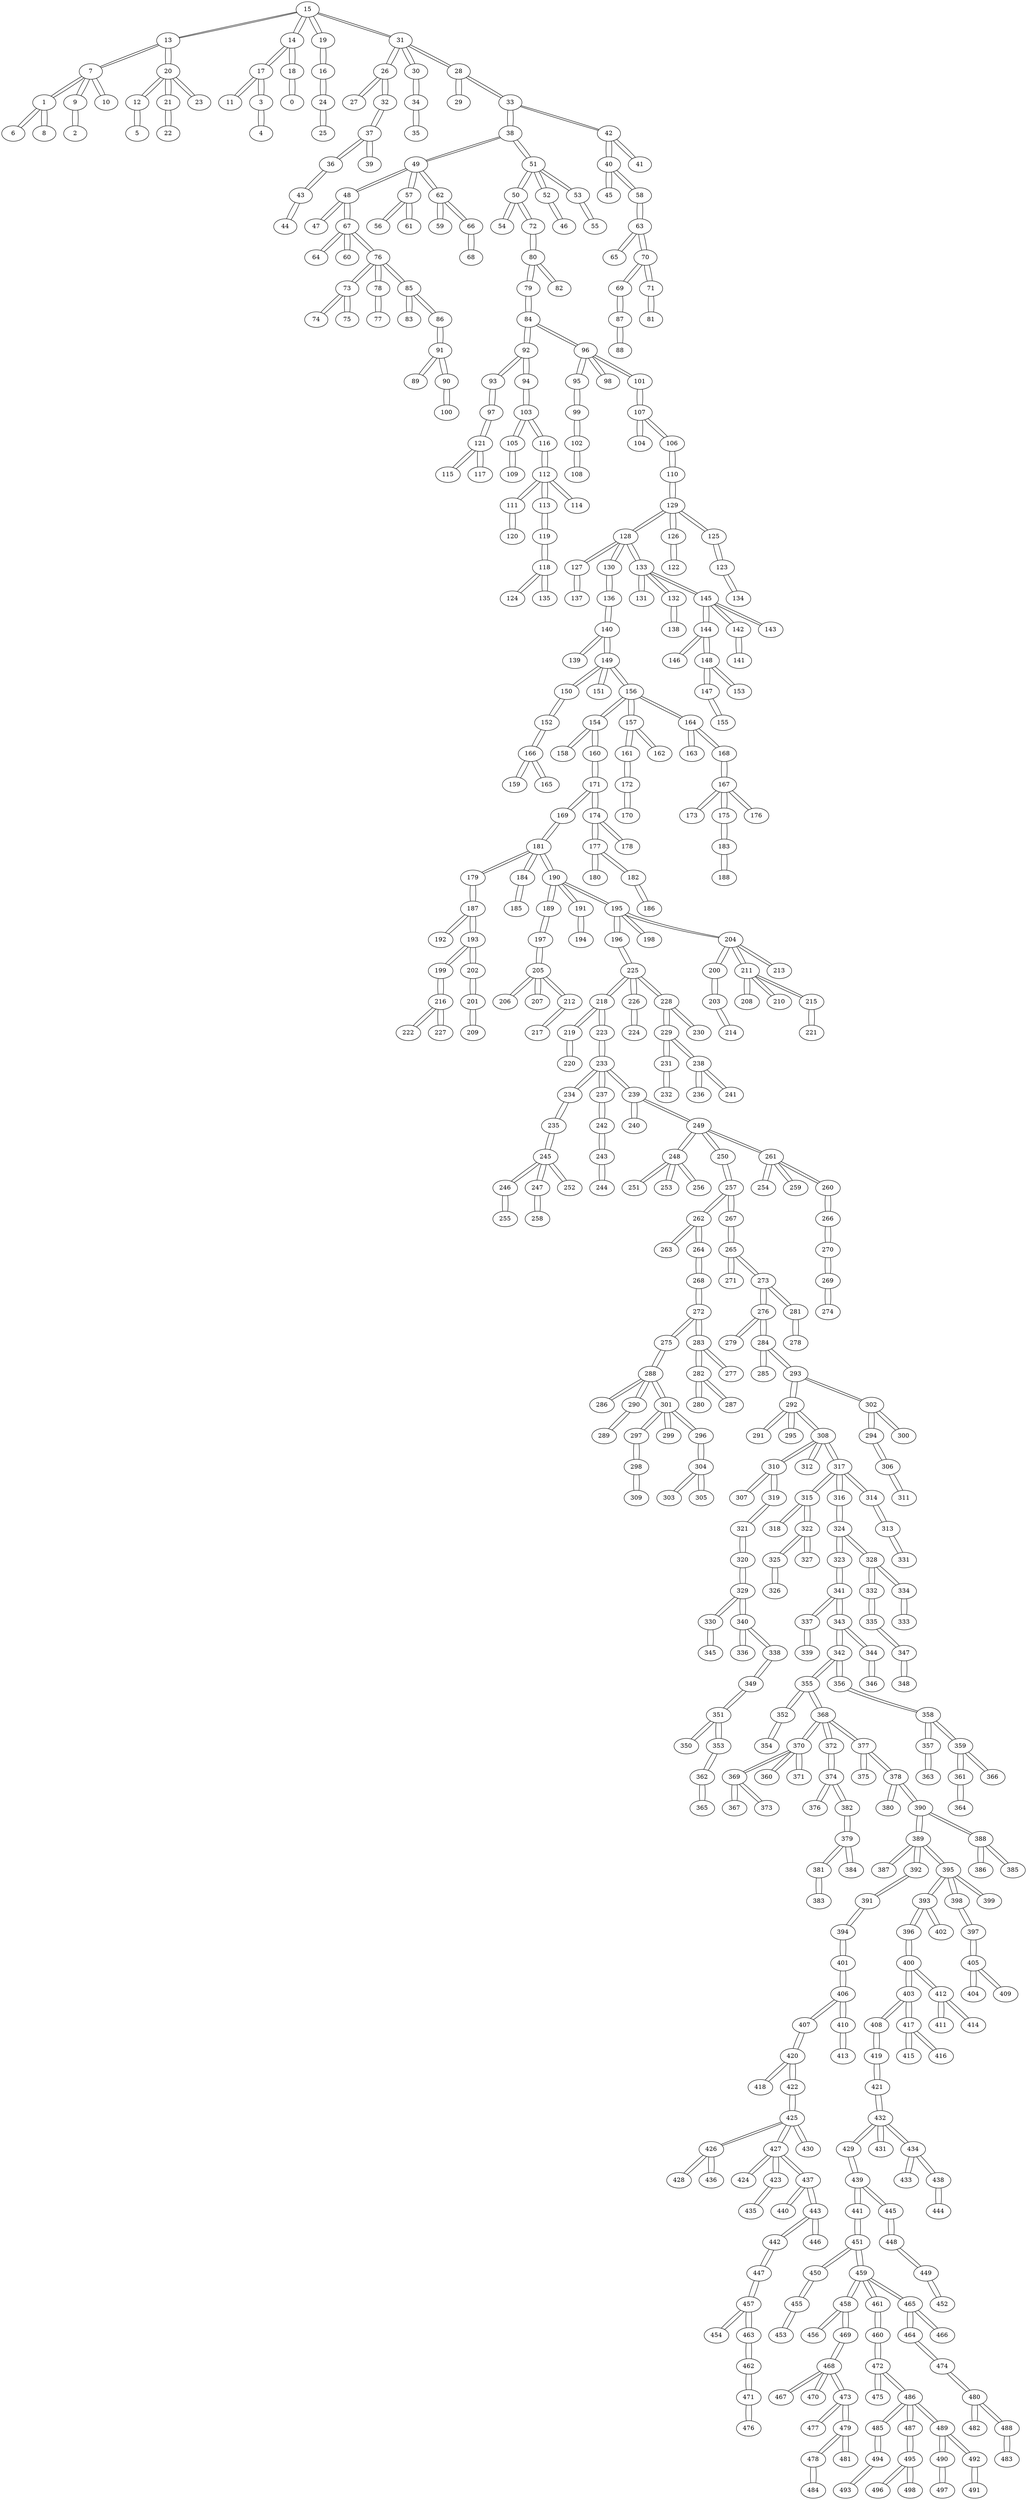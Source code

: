 graph {
15 -- 13
15 -- 14
15 -- 19
15 -- 31
13 -- 15
13 -- 7
13 -- 20
14 -- 15
14 -- 17
14 -- 18
19 -- 15
19 -- 16
31 -- 15
31 -- 26
31 -- 30
31 -- 28
7 -- 13
7 -- 1
7 -- 9
7 -- 10
20 -- 13
20 -- 12
20 -- 21
20 -- 23
17 -- 14
17 -- 11
17 -- 3
18 -- 14
18 -- 0
16 -- 19
16 -- 24
26 -- 31
26 -- 27
26 -- 32
30 -- 31
30 -- 34
28 -- 31
28 -- 29
28 -- 33
1 -- 7
1 -- 6
1 -- 8
9 -- 7
9 -- 2
10 -- 7
12 -- 20
12 -- 5
21 -- 20
21 -- 22
23 -- 20
11 -- 17
3 -- 17
3 -- 4
0 -- 18
24 -- 16
24 -- 25
27 -- 26
32 -- 26
32 -- 37
34 -- 30
34 -- 35
29 -- 28
33 -- 28
33 -- 38
33 -- 42
6 -- 1
8 -- 1
2 -- 9
5 -- 12
22 -- 21
4 -- 3
25 -- 24
37 -- 32
37 -- 36
37 -- 39
35 -- 34
38 -- 33
38 -- 49
38 -- 51
42 -- 33
42 -- 40
42 -- 41
36 -- 37
36 -- 43
39 -- 37
49 -- 38
49 -- 48
49 -- 57
49 -- 62
51 -- 38
51 -- 50
51 -- 52
51 -- 53
40 -- 42
40 -- 45
40 -- 58
41 -- 42
43 -- 36
43 -- 44
48 -- 49
48 -- 47
48 -- 67
57 -- 49
57 -- 56
57 -- 61
62 -- 49
62 -- 59
62 -- 66
50 -- 51
50 -- 54
50 -- 72
52 -- 51
52 -- 46
53 -- 51
53 -- 55
45 -- 40
58 -- 40
58 -- 63
44 -- 43
47 -- 48
67 -- 48
67 -- 64
67 -- 60
67 -- 76
56 -- 57
61 -- 57
59 -- 62
66 -- 62
66 -- 68
54 -- 50
72 -- 50
72 -- 80
46 -- 52
55 -- 53
63 -- 58
63 -- 65
63 -- 70
64 -- 67
60 -- 67
76 -- 67
76 -- 73
76 -- 78
76 -- 85
68 -- 66
80 -- 72
80 -- 79
80 -- 82
65 -- 63
70 -- 63
70 -- 69
70 -- 71
73 -- 76
73 -- 74
73 -- 75
78 -- 76
78 -- 77
85 -- 76
85 -- 83
85 -- 86
79 -- 80
79 -- 84
82 -- 80
69 -- 70
69 -- 87
71 -- 70
71 -- 81
74 -- 73
75 -- 73
77 -- 78
83 -- 85
86 -- 85
86 -- 91
84 -- 79
84 -- 92
84 -- 96
87 -- 69
87 -- 88
81 -- 71
91 -- 86
91 -- 89
91 -- 90
92 -- 84
92 -- 93
92 -- 94
96 -- 84
96 -- 95
96 -- 98
96 -- 101
88 -- 87
89 -- 91
90 -- 91
90 -- 100
93 -- 92
93 -- 97
94 -- 92
94 -- 103
95 -- 96
95 -- 99
98 -- 96
101 -- 96
101 -- 107
100 -- 90
97 -- 93
97 -- 121
103 -- 94
103 -- 105
103 -- 116
99 -- 95
99 -- 102
107 -- 101
107 -- 104
107 -- 106
121 -- 97
121 -- 115
121 -- 117
105 -- 103
105 -- 109
116 -- 103
116 -- 112
102 -- 99
102 -- 108
104 -- 107
106 -- 107
106 -- 110
115 -- 121
117 -- 121
109 -- 105
112 -- 116
112 -- 111
112 -- 113
112 -- 114
108 -- 102
110 -- 106
110 -- 129
111 -- 112
111 -- 120
113 -- 112
113 -- 119
114 -- 112
129 -- 110
129 -- 128
129 -- 126
129 -- 125
120 -- 111
119 -- 113
119 -- 118
128 -- 129
128 -- 127
128 -- 130
128 -- 133
126 -- 129
126 -- 122
125 -- 129
125 -- 123
118 -- 119
118 -- 124
118 -- 135
127 -- 128
127 -- 137
130 -- 128
130 -- 136
133 -- 128
133 -- 131
133 -- 132
133 -- 145
122 -- 126
123 -- 125
123 -- 134
124 -- 118
135 -- 118
137 -- 127
136 -- 130
136 -- 140
131 -- 133
132 -- 133
132 -- 138
145 -- 133
145 -- 144
145 -- 142
145 -- 143
134 -- 123
140 -- 136
140 -- 139
140 -- 149
138 -- 132
144 -- 145
144 -- 146
144 -- 148
142 -- 145
142 -- 141
143 -- 145
139 -- 140
149 -- 140
149 -- 150
149 -- 151
149 -- 156
146 -- 144
148 -- 144
148 -- 147
148 -- 153
141 -- 142
150 -- 149
150 -- 152
151 -- 149
156 -- 149
156 -- 154
156 -- 157
156 -- 164
147 -- 148
147 -- 155
153 -- 148
152 -- 150
152 -- 166
154 -- 156
154 -- 158
154 -- 160
157 -- 156
157 -- 161
157 -- 162
164 -- 156
164 -- 163
164 -- 168
155 -- 147
166 -- 152
166 -- 159
166 -- 165
158 -- 154
160 -- 154
160 -- 171
161 -- 157
161 -- 172
162 -- 157
163 -- 164
168 -- 164
168 -- 167
159 -- 166
165 -- 166
171 -- 160
171 -- 169
171 -- 174
172 -- 161
172 -- 170
167 -- 168
167 -- 173
167 -- 175
167 -- 176
169 -- 171
169 -- 181
174 -- 171
174 -- 177
174 -- 178
170 -- 172
173 -- 167
175 -- 167
175 -- 183
176 -- 167
181 -- 169
181 -- 179
181 -- 184
181 -- 190
177 -- 174
177 -- 180
177 -- 182
178 -- 174
183 -- 175
183 -- 188
179 -- 181
179 -- 187
184 -- 181
184 -- 185
190 -- 181
190 -- 189
190 -- 191
190 -- 195
180 -- 177
182 -- 177
182 -- 186
188 -- 183
187 -- 179
187 -- 192
187 -- 193
185 -- 184
189 -- 190
189 -- 197
191 -- 190
191 -- 194
195 -- 190
195 -- 196
195 -- 198
195 -- 204
186 -- 182
192 -- 187
193 -- 187
193 -- 199
193 -- 202
197 -- 189
197 -- 205
194 -- 191
196 -- 195
196 -- 225
198 -- 195
204 -- 195
204 -- 200
204 -- 211
204 -- 213
199 -- 193
199 -- 216
202 -- 193
202 -- 201
205 -- 197
205 -- 206
205 -- 207
205 -- 212
225 -- 196
225 -- 218
225 -- 226
225 -- 228
200 -- 204
200 -- 203
211 -- 204
211 -- 208
211 -- 210
211 -- 215
213 -- 204
216 -- 199
216 -- 222
216 -- 227
201 -- 202
201 -- 209
206 -- 205
207 -- 205
212 -- 205
212 -- 217
218 -- 225
218 -- 219
218 -- 223
226 -- 225
226 -- 224
228 -- 225
228 -- 229
228 -- 230
203 -- 200
203 -- 214
208 -- 211
210 -- 211
215 -- 211
215 -- 221
222 -- 216
227 -- 216
209 -- 201
217 -- 212
219 -- 218
219 -- 220
223 -- 218
223 -- 233
224 -- 226
229 -- 228
229 -- 231
229 -- 238
230 -- 228
214 -- 203
221 -- 215
220 -- 219
233 -- 223
233 -- 234
233 -- 237
233 -- 239
231 -- 229
231 -- 232
238 -- 229
238 -- 236
238 -- 241
234 -- 233
234 -- 235
237 -- 233
237 -- 242
239 -- 233
239 -- 240
239 -- 249
232 -- 231
236 -- 238
241 -- 238
235 -- 234
235 -- 245
242 -- 237
242 -- 243
240 -- 239
249 -- 239
249 -- 248
249 -- 250
249 -- 261
245 -- 235
245 -- 246
245 -- 247
245 -- 252
243 -- 242
243 -- 244
248 -- 249
248 -- 251
248 -- 253
248 -- 256
250 -- 249
250 -- 257
261 -- 249
261 -- 254
261 -- 259
261 -- 260
246 -- 245
246 -- 255
247 -- 245
247 -- 258
252 -- 245
244 -- 243
251 -- 248
253 -- 248
256 -- 248
257 -- 250
257 -- 262
257 -- 267
254 -- 261
259 -- 261
260 -- 261
260 -- 266
255 -- 246
258 -- 247
262 -- 257
262 -- 263
262 -- 264
267 -- 257
267 -- 265
266 -- 260
266 -- 270
263 -- 262
264 -- 262
264 -- 268
265 -- 267
265 -- 271
265 -- 273
270 -- 266
270 -- 269
268 -- 264
268 -- 272
271 -- 265
273 -- 265
273 -- 276
273 -- 281
269 -- 270
269 -- 274
272 -- 268
272 -- 275
272 -- 283
276 -- 273
276 -- 279
276 -- 284
281 -- 273
281 -- 278
274 -- 269
275 -- 272
275 -- 288
283 -- 272
283 -- 282
283 -- 277
279 -- 276
284 -- 276
284 -- 285
284 -- 293
278 -- 281
288 -- 275
288 -- 286
288 -- 290
288 -- 301
282 -- 283
282 -- 280
282 -- 287
277 -- 283
285 -- 284
293 -- 284
293 -- 292
293 -- 302
286 -- 288
290 -- 288
290 -- 289
301 -- 288
301 -- 297
301 -- 299
301 -- 296
280 -- 282
287 -- 282
292 -- 293
292 -- 291
292 -- 295
292 -- 308
302 -- 293
302 -- 294
302 -- 300
289 -- 290
297 -- 301
297 -- 298
299 -- 301
296 -- 301
296 -- 304
291 -- 292
295 -- 292
308 -- 292
308 -- 310
308 -- 312
308 -- 317
294 -- 302
294 -- 306
300 -- 302
298 -- 297
298 -- 309
304 -- 296
304 -- 303
304 -- 305
310 -- 308
310 -- 307
310 -- 319
312 -- 308
317 -- 308
317 -- 315
317 -- 316
317 -- 314
306 -- 294
306 -- 311
309 -- 298
303 -- 304
305 -- 304
307 -- 310
319 -- 310
319 -- 321
315 -- 317
315 -- 318
315 -- 322
316 -- 317
316 -- 324
314 -- 317
314 -- 313
311 -- 306
321 -- 319
321 -- 320
318 -- 315
322 -- 315
322 -- 325
322 -- 327
324 -- 316
324 -- 323
324 -- 328
313 -- 314
313 -- 331
320 -- 321
320 -- 329
325 -- 322
325 -- 326
327 -- 322
323 -- 324
323 -- 341
328 -- 324
328 -- 332
328 -- 334
331 -- 313
329 -- 320
329 -- 330
329 -- 340
326 -- 325
341 -- 323
341 -- 337
341 -- 343
332 -- 328
332 -- 335
334 -- 328
334 -- 333
330 -- 329
330 -- 345
340 -- 329
340 -- 336
340 -- 338
337 -- 341
337 -- 339
343 -- 341
343 -- 342
343 -- 344
335 -- 332
335 -- 347
333 -- 334
345 -- 330
336 -- 340
338 -- 340
338 -- 349
339 -- 337
342 -- 343
342 -- 355
342 -- 356
344 -- 343
344 -- 346
347 -- 335
347 -- 348
349 -- 338
349 -- 351
355 -- 342
355 -- 352
355 -- 368
356 -- 342
356 -- 358
346 -- 344
348 -- 347
351 -- 349
351 -- 350
351 -- 353
352 -- 355
352 -- 354
368 -- 355
368 -- 370
368 -- 372
368 -- 377
358 -- 356
358 -- 357
358 -- 359
350 -- 351
353 -- 351
353 -- 362
354 -- 352
370 -- 368
370 -- 369
370 -- 360
370 -- 371
372 -- 368
372 -- 374
377 -- 368
377 -- 375
377 -- 378
357 -- 358
357 -- 363
359 -- 358
359 -- 361
359 -- 366
362 -- 353
362 -- 365
369 -- 370
369 -- 367
369 -- 373
360 -- 370
371 -- 370
374 -- 372
374 -- 376
374 -- 382
375 -- 377
378 -- 377
378 -- 380
378 -- 390
363 -- 357
361 -- 359
361 -- 364
366 -- 359
365 -- 362
367 -- 369
373 -- 369
376 -- 374
382 -- 374
382 -- 379
380 -- 378
390 -- 378
390 -- 389
390 -- 388
364 -- 361
379 -- 382
379 -- 381
379 -- 384
389 -- 390
389 -- 387
389 -- 392
389 -- 395
388 -- 390
388 -- 386
388 -- 385
381 -- 379
381 -- 383
384 -- 379
387 -- 389
392 -- 389
392 -- 391
395 -- 389
395 -- 393
395 -- 398
395 -- 399
386 -- 388
385 -- 388
383 -- 381
391 -- 392
391 -- 394
393 -- 395
393 -- 396
393 -- 402
398 -- 395
398 -- 397
399 -- 395
394 -- 391
394 -- 401
396 -- 393
396 -- 400
402 -- 393
397 -- 398
397 -- 405
401 -- 394
401 -- 406
400 -- 396
400 -- 403
400 -- 412
405 -- 397
405 -- 404
405 -- 409
406 -- 401
406 -- 407
406 -- 410
403 -- 400
403 -- 408
403 -- 417
412 -- 400
412 -- 411
412 -- 414
404 -- 405
409 -- 405
407 -- 406
407 -- 420
410 -- 406
410 -- 413
408 -- 403
408 -- 419
417 -- 403
417 -- 415
417 -- 416
411 -- 412
414 -- 412
420 -- 407
420 -- 418
420 -- 422
413 -- 410
419 -- 408
419 -- 421
415 -- 417
416 -- 417
418 -- 420
422 -- 420
422 -- 425
421 -- 419
421 -- 432
425 -- 422
425 -- 426
425 -- 427
425 -- 430
432 -- 421
432 -- 429
432 -- 431
432 -- 434
426 -- 425
426 -- 428
426 -- 436
427 -- 425
427 -- 424
427 -- 423
427 -- 437
430 -- 425
429 -- 432
429 -- 439
431 -- 432
434 -- 432
434 -- 433
434 -- 438
428 -- 426
436 -- 426
424 -- 427
423 -- 427
423 -- 435
437 -- 427
437 -- 440
437 -- 443
439 -- 429
439 -- 441
439 -- 445
433 -- 434
438 -- 434
438 -- 444
435 -- 423
440 -- 437
443 -- 437
443 -- 442
443 -- 446
441 -- 439
441 -- 451
445 -- 439
445 -- 448
444 -- 438
442 -- 443
442 -- 447
446 -- 443
451 -- 441
451 -- 450
451 -- 459
448 -- 445
448 -- 449
447 -- 442
447 -- 457
450 -- 451
450 -- 455
459 -- 451
459 -- 458
459 -- 461
459 -- 465
449 -- 448
449 -- 452
457 -- 447
457 -- 454
457 -- 463
455 -- 450
455 -- 453
458 -- 459
458 -- 456
458 -- 469
461 -- 459
461 -- 460
465 -- 459
465 -- 464
465 -- 466
452 -- 449
454 -- 457
463 -- 457
463 -- 462
453 -- 455
456 -- 458
469 -- 458
469 -- 468
460 -- 461
460 -- 472
464 -- 465
464 -- 474
466 -- 465
462 -- 463
462 -- 471
468 -- 469
468 -- 467
468 -- 470
468 -- 473
472 -- 460
472 -- 475
472 -- 486
474 -- 464
474 -- 480
471 -- 462
471 -- 476
467 -- 468
470 -- 468
473 -- 468
473 -- 477
473 -- 479
475 -- 472
486 -- 472
486 -- 485
486 -- 487
486 -- 489
480 -- 474
480 -- 482
480 -- 488
476 -- 471
477 -- 473
479 -- 473
479 -- 478
479 -- 481
485 -- 486
485 -- 494
487 -- 486
487 -- 495
489 -- 486
489 -- 490
489 -- 492
482 -- 480
488 -- 480
488 -- 483
478 -- 479
478 -- 484
481 -- 479
494 -- 485
494 -- 493
495 -- 487
495 -- 496
495 -- 498
490 -- 489
490 -- 497
492 -- 489
492 -- 491
483 -- 488
484 -- 478
493 -- 494
496 -- 495
498 -- 495
497 -- 490
491 -- 492
}
